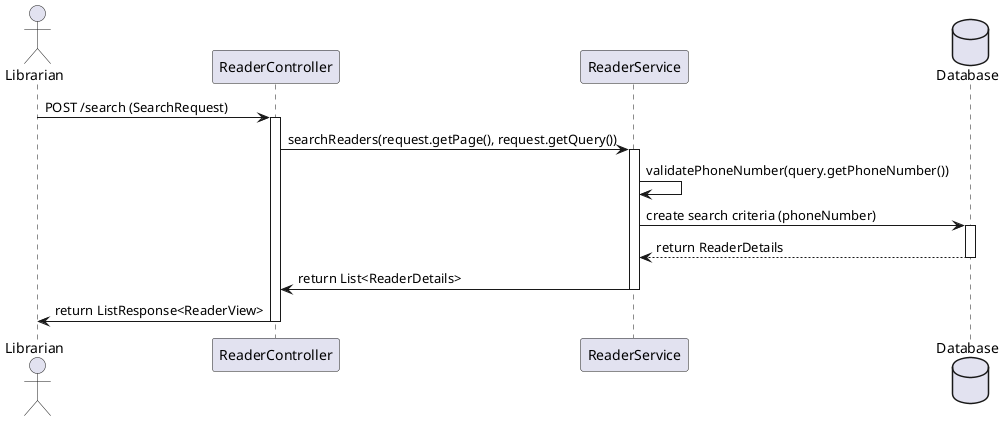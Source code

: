 @startuml
actor Librarian

participant ReaderController
participant ReaderService
Database Database

Librarian -> ReaderController : POST /search (SearchRequest)
activate ReaderController

ReaderController -> ReaderService : searchReaders(request.getPage(), request.getQuery())
activate ReaderService

ReaderService -> ReaderService : validatePhoneNumber(query.getPhoneNumber())

ReaderService -> Database : create search criteria (phoneNumber)
activate Database
Database --> ReaderService : return ReaderDetails
deactivate Database

ReaderService -> ReaderController : return List<ReaderDetails>
deactivate ReaderService

ReaderController -> Librarian : return ListResponse<ReaderView>
deactivate ReaderController

@enduml
